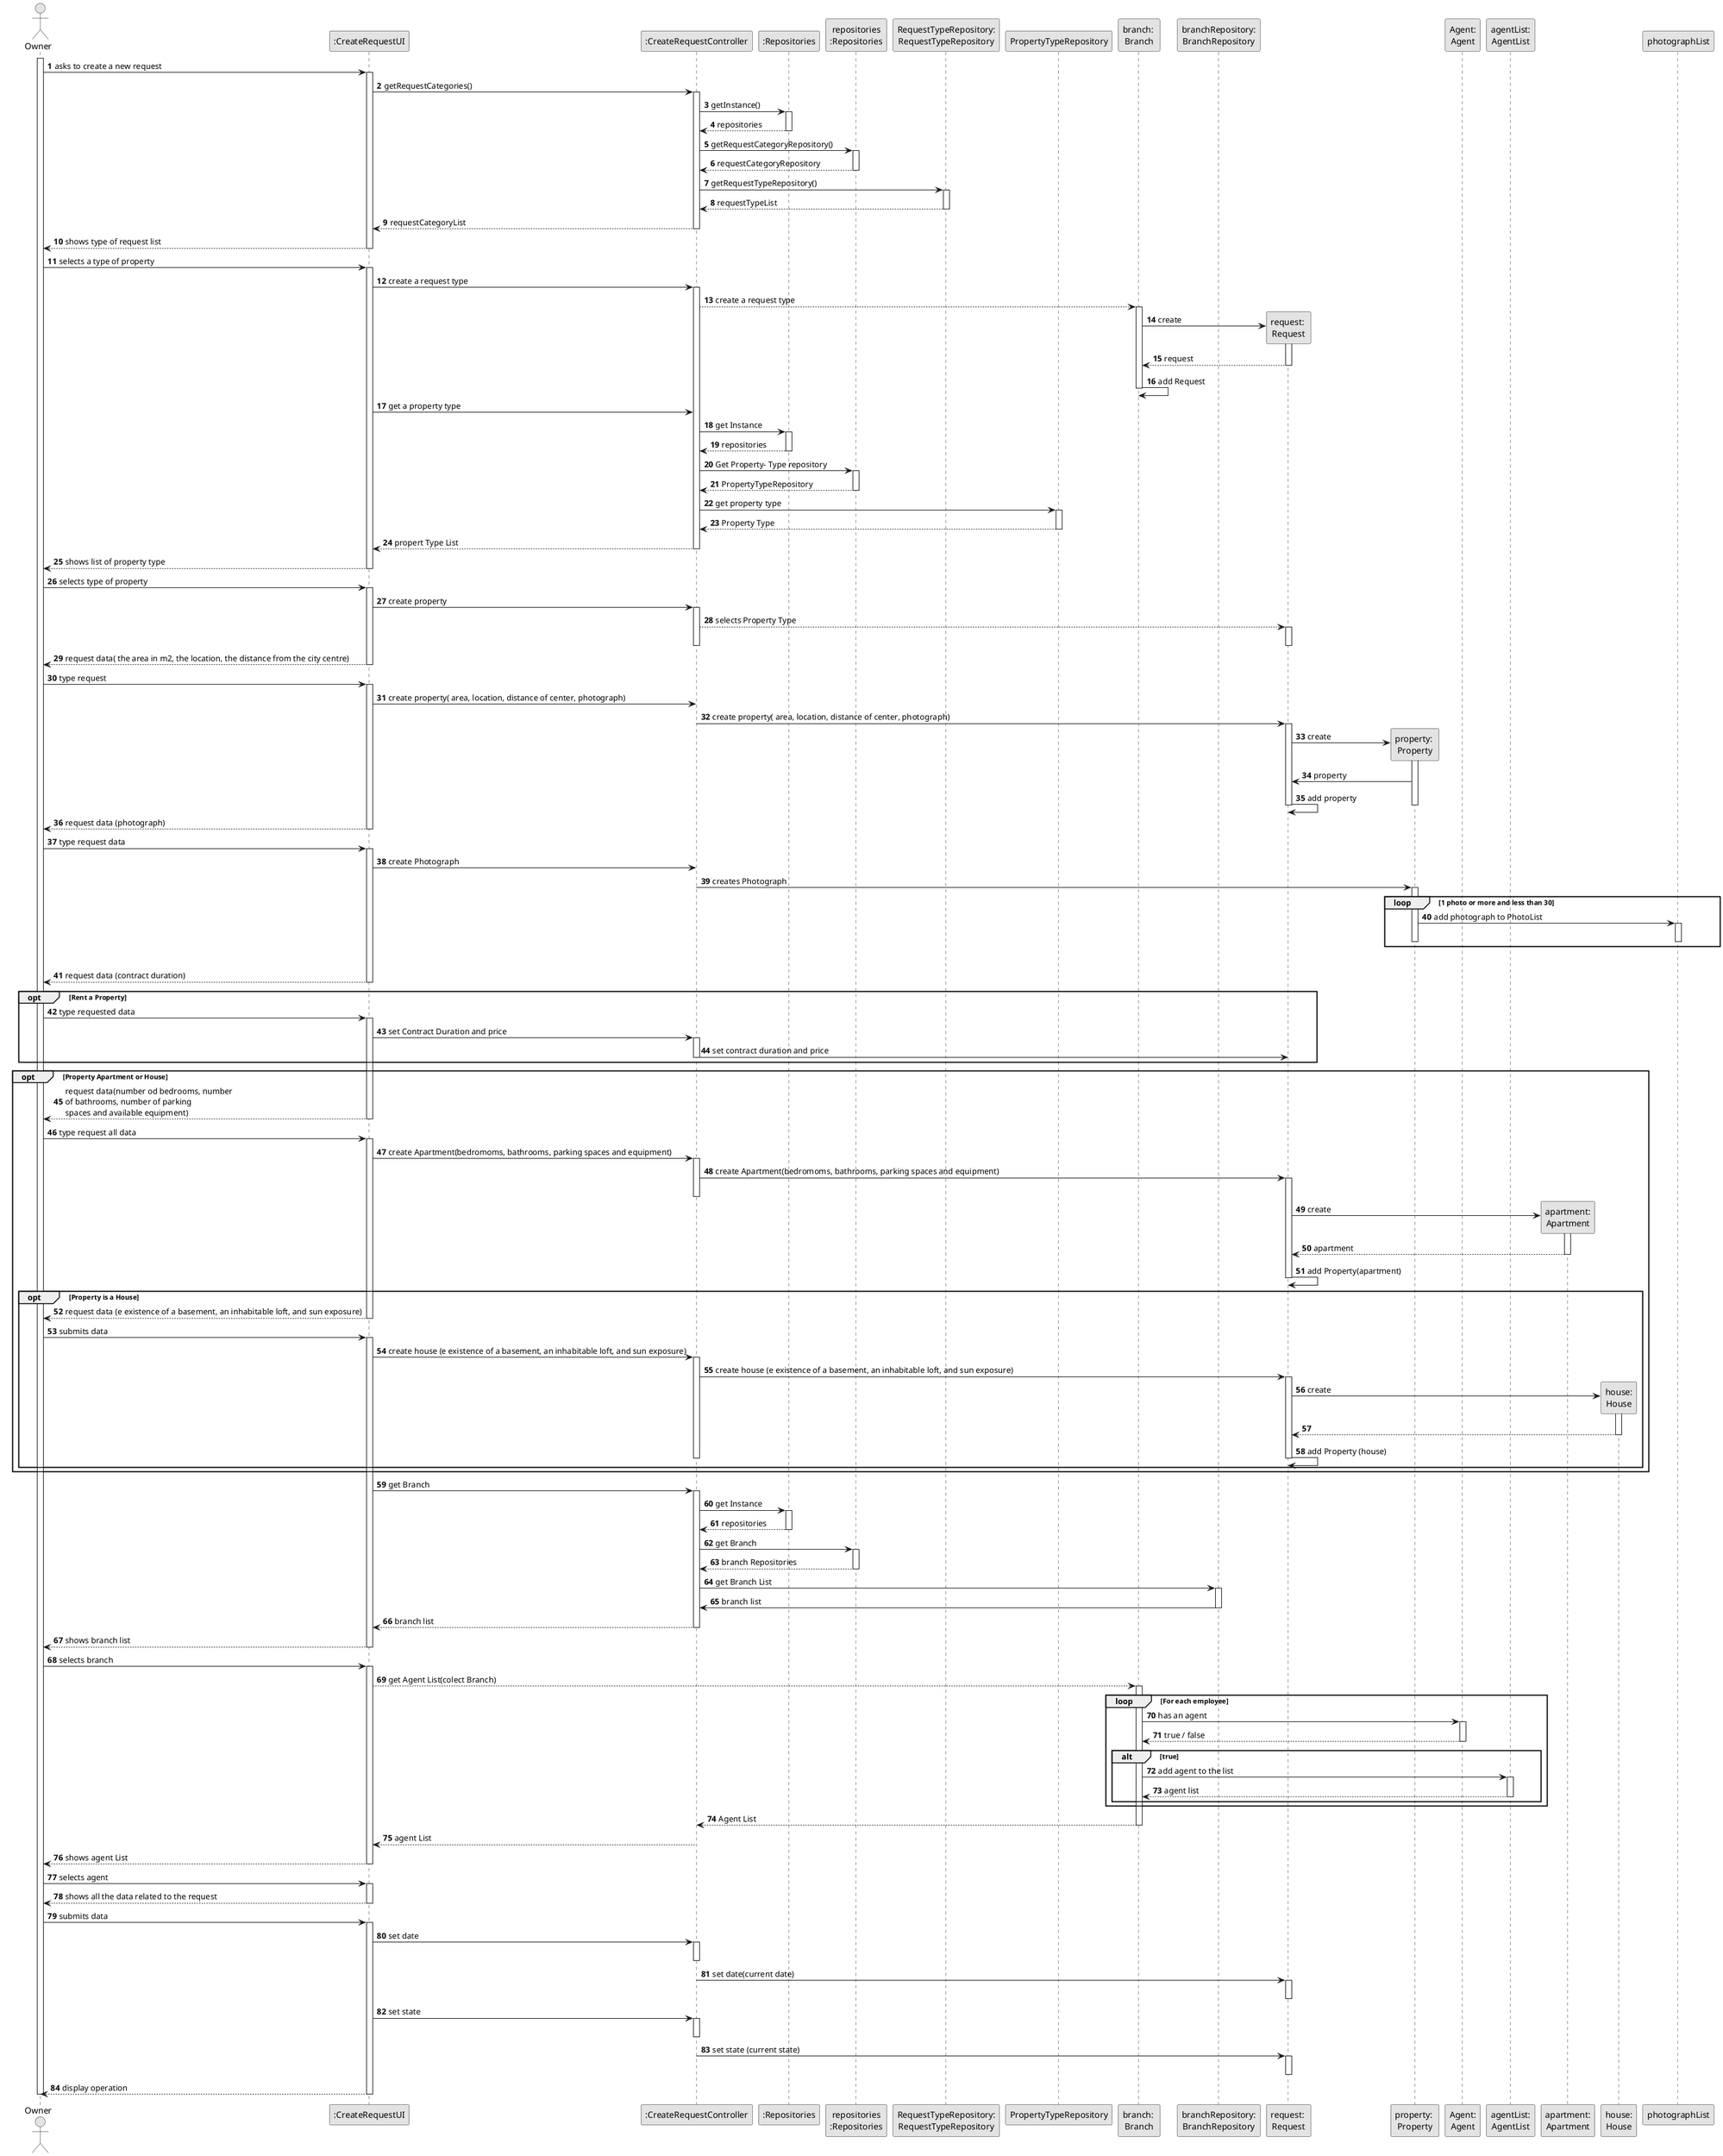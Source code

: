     @startuml
skinparam monochrome true
skinparam packageStyle rectangle
skinparam shadowing false

autonumber

'hide footbox
actor "Owner" as ADM
participant ":CreateRequestUI" as UI
participant ":CreateRequestController" as CTRL
participant ":Repositories" as Rep
participant "repositories\n:Repositories" as PLAT
participant "RequestTypeRepository:\nRequestTypeRepository" as TaskCategoryRepository
participant "PropertyTypeRepository" as ProType
participant "branch: \nBranch" as Br
participant "branchRepository:\nBranchRepository" as BrRep
participant "request: \nRequest" as Req
participant "property: \nProperty" as Prop
participant "Agent:\nAgent" as Agent
participant "agentList:\nAgentList" as AgList
participant "apartment:\nApartment" as Apart
participant "house:\nHouse" as House
participant "photographList" as PhotoList


activate ADM

        ADM -> UI : asks to create a new request

        activate UI

            UI -> CTRL : getRequestCategories()
            activate CTRL

                CTRL -> Rep : getInstance()
                activate Rep

                    Rep --> CTRL: repositories
                deactivate Rep

                CTRL -> PLAT : getRequestCategoryRepository()
                activate PLAT

                    PLAT --> CTRL: requestCategoryRepository
                deactivate PLAT

                CTRL -> TaskCategoryRepository : getRequestTypeRepository()
                activate TaskCategoryRepository

                    TaskCategoryRepository --> CTRL : requestTypeList
                deactivate TaskCategoryRepository

                CTRL --> UI : requestCategoryList
            deactivate CTRL

            UI --> ADM : shows type of request list
        deactivate UI

    ADM -> UI : selects a type of property
    activate UI

    UI -> CTRL : create a request type
        activate CTRL

    CTRL --> Br : create a request type
    activate Br

    Br -> Req** : create
    activate Req

    Req --> Br : request
    deactivate Req

    Br -> Br : add Request

    deactivate Br


    UI -> CTRL : get a property type

    CTRL -> Rep : get Instance
    activate Rep

    Rep --> CTRL: repositories
    deactivate Rep

    CTRL -> PLAT : Get Property- Type repository
    activate PLAT

    PLAT --> CTRL : PropertyTypeRepository
    deactivate PLAT

    CTRL -> ProType :get property type
    activate ProType

    ProType --> CTRL : Property Type
    deactivate ProType

    CTRL --> UI : propert Type List
    deactivate CTRL

        UI --> ADM : shows list of property type
    deactivate Br
    deactivate UI

    ADM -> UI : selects type of property
    activate UI

        UI -> CTRL : create property
        activate CTRL

        CTRL --> Req :selects Property Type
        activate Req
        deactivate Req
        deactivate CTRL



        UI --> ADM : request data( the area in m2, the location, the distance from the city centre)
    deactivate UI

    ADM -> UI : type request
    activate UI

        UI -> CTRL : create property( area, location, distance of center, photograph)

        CTRL -> Req : create property( area, location, distance of center, photograph)
    activate Req

    Req -> Prop**: create
    activate Prop

    Prop -> Req:  property
    Req -> Req :add property
    deactivate Prop
    deactivate Req

    UI --> ADM :  request data (photograph)
    deactivate UI

    ADM -> UI : type request data
    activate UI

    UI -> CTRL : create Photograph



            CTRL -> Prop: creates Photograph
    loop 1 photo or more and less than 30

    activate Prop


    Prop -> PhotoList :  add photograph to PhotoList
    activate PhotoList
    deactivate Prop
    deactivate PhotoList
    end

    opt Request ia a Land
    UI-->ADM : request data (contract duration)
    deactivate UI

    opt Rent a Property
    ADM -> UI : type requested data
    activate UI
    UI-> CTRL : set Contract Duration and price
    activate CTRL
    CTRL -> Req : set contract duration and price
    deactivate CTRL
    end

    opt Property Apartment or House

        UI--> ADM : request data(number od bedrooms, number\nof bathrooms, number of parking \nspaces and available equipment)
     deactivate UI

     ADM -> UI : type request all data
     activate UI
     UI-> CTRL : create Apartment(bedromoms, bathrooms, parking spaces and equipment)
     activate CTRL
     CTRL -> Req : create Apartment(bedromoms, bathrooms, parking spaces and equipment)
     activate Req
    deactivate CTRL

    Req -> Apart** : create
    activate Apart
    Apart --> Req : apartment
    deactivate Apart
    Req-> Req : add Property(apartment)
     deactivate Req


    opt Property is a House
    UI --> ADM : request data (e existence of a basement, an inhabitable loft, and sun exposure)
    deactivate UI
    ADM-> UI : submits data
    activate UI
    UI-> CTRL : create house (e existence of a basement, an inhabitable loft, and sun exposure)
    activate CTRL
    CTRL -> Req : create house (e existence of a basement, an inhabitable loft, and sun exposure)
    activate Req
    Req -> House** : create
    activate House
    House --> Req:
    deactivate House
    Req -> Req :add Property (house)
    deactivate Req
    deactivate CTRL
    end
    end


    UI -> CTRL : get Branch
    activate CTRL
    CTRL-> Rep : get Instance
    activate Rep
    Rep --> CTRL :repositories
    deactivate Rep

    CTRL -> PLAT : get Branch
    activate PLAT
    PLAT--> CTRL : branch Repositories
    deactivate PLAT
    CTRL -> BrRep : get Branch List
    activate BrRep
    BrRep -> CTRL : branch list
    deactivate BrRep
    CTRL --> UI : branch list
 deactivate CTRL
 UI --> ADM : shows branch list

 deactivate UI

    ADM -> UI : selects branch
    activate UI
    UI --> Br : get Agent List(colect Branch)
    activate Br
    loop For each employee
    Br-> Agent : has an agent
    activate Agent
    Agent --> Br : true / false
    deactivate Agent
    alt true
    Br-> AgList :add agent to the list
    activate AgList
    AgList --> Br : agent list
    deactivate AgList
    end
    end
    Br --> CTRL : Agent List
    deactivate Br
    CTRL --> UI : agent List
    UI --> ADM : shows agent List
    deactivate UI
    ADM -> UI : selects agent
    activate UI
    UI --> ADM : shows all the data related to the request
    deactivate UI
    ADM -> UI : submits data
    activate UI
    UI -> CTRL : set date
    activate CTRL
    deactivate CTRL
    CTRL -> Req : set date(current date)
    activate Req
    deactivate Req
    UI -> CTRL : set state
    activate CTRL
    deactivate CTRL
    CTRL -> Req : set state (current state)
    activate Req
    deactivate Req
    UI --> ADM : display operation
    deactivate UI
    deactivate ADM



@enduml